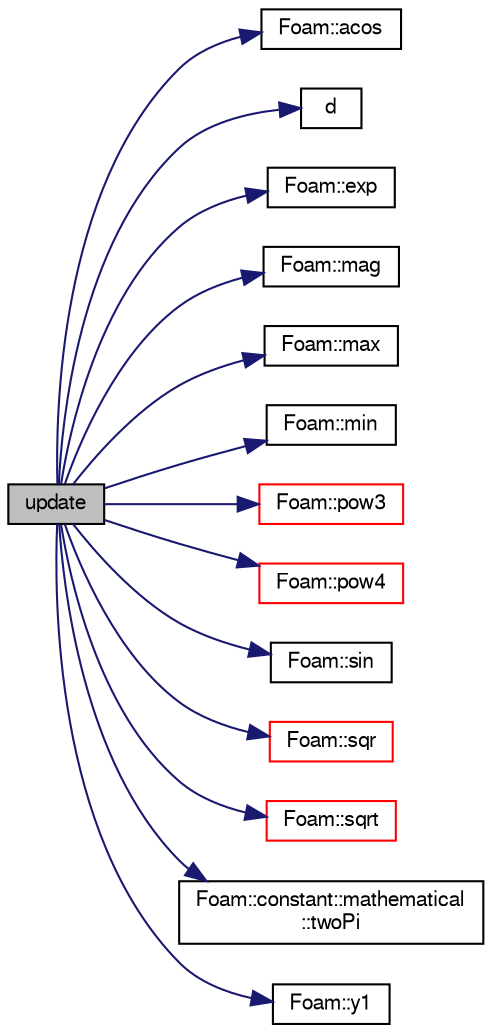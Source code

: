 digraph "update"
{
  bgcolor="transparent";
  edge [fontname="FreeSans",fontsize="10",labelfontname="FreeSans",labelfontsize="10"];
  node [fontname="FreeSans",fontsize="10",shape=record];
  rankdir="LR";
  Node56 [label="update",height=0.2,width=0.4,color="black", fillcolor="grey75", style="filled", fontcolor="black"];
  Node56 -> Node57 [color="midnightblue",fontsize="10",style="solid",fontname="FreeSans"];
  Node57 [label="Foam::acos",height=0.2,width=0.4,color="black",URL="$a21124.html#af1788b4e662ef398105742fd8bc861fc"];
  Node56 -> Node58 [color="midnightblue",fontsize="10",style="solid",fontname="FreeSans"];
  Node58 [label="d",height=0.2,width=0.4,color="black",URL="$a38951.html#aa182a9055736468dd160f12649a01fd1"];
  Node56 -> Node59 [color="midnightblue",fontsize="10",style="solid",fontname="FreeSans"];
  Node59 [label="Foam::exp",height=0.2,width=0.4,color="black",URL="$a21124.html#a12bca6c677fcf0977532179c3cb9bb89"];
  Node56 -> Node60 [color="midnightblue",fontsize="10",style="solid",fontname="FreeSans"];
  Node60 [label="Foam::mag",height=0.2,width=0.4,color="black",URL="$a21124.html#a929da2a3fdcf3dacbbe0487d3a330dae"];
  Node56 -> Node61 [color="midnightblue",fontsize="10",style="solid",fontname="FreeSans"];
  Node61 [label="Foam::max",height=0.2,width=0.4,color="black",URL="$a21124.html#ac993e906cf2774ae77e666bc24e81733"];
  Node56 -> Node62 [color="midnightblue",fontsize="10",style="solid",fontname="FreeSans"];
  Node62 [label="Foam::min",height=0.2,width=0.4,color="black",URL="$a21124.html#a253e112ad2d56d96230ff39ea7f442dc"];
  Node56 -> Node63 [color="midnightblue",fontsize="10",style="solid",fontname="FreeSans"];
  Node63 [label="Foam::pow3",height=0.2,width=0.4,color="red",URL="$a21124.html#a2e8f5d970ee4fb466536c3c46bae91fe"];
  Node56 -> Node67 [color="midnightblue",fontsize="10",style="solid",fontname="FreeSans"];
  Node67 [label="Foam::pow4",height=0.2,width=0.4,color="red",URL="$a21124.html#aa0ae321d4861170e35fbb938636a4f40"];
  Node56 -> Node68 [color="midnightblue",fontsize="10",style="solid",fontname="FreeSans"];
  Node68 [label="Foam::sin",height=0.2,width=0.4,color="black",URL="$a21124.html#a4517d680df5510934705011b30dcefa6"];
  Node56 -> Node69 [color="midnightblue",fontsize="10",style="solid",fontname="FreeSans"];
  Node69 [label="Foam::sqr",height=0.2,width=0.4,color="red",URL="$a21124.html#a277dc11c581d53826ab5090b08f3b17b"];
  Node56 -> Node70 [color="midnightblue",fontsize="10",style="solid",fontname="FreeSans"];
  Node70 [label="Foam::sqrt",height=0.2,width=0.4,color="red",URL="$a21124.html#a8616bd62eebf2342a80222fecb1bda71"];
  Node56 -> Node72 [color="midnightblue",fontsize="10",style="solid",fontname="FreeSans"];
  Node72 [label="Foam::constant::mathematical\l::twoPi",height=0.2,width=0.4,color="black",URL="$a21162.html#a7574b446d33e802339e1708574670c00"];
  Node56 -> Node73 [color="midnightblue",fontsize="10",style="solid",fontname="FreeSans"];
  Node73 [label="Foam::y1",height=0.2,width=0.4,color="black",URL="$a21124.html#a7e98eb36b7cdbd7648def4d7b3fbe0a7"];
}
